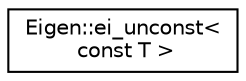 digraph "Graphical Class Hierarchy"
{
  edge [fontname="Helvetica",fontsize="10",labelfontname="Helvetica",labelfontsize="10"];
  node [fontname="Helvetica",fontsize="10",shape=record];
  rankdir="LR";
  Node1 [label="Eigen::ei_unconst\<\l const T \>",height=0.2,width=0.4,color="black", fillcolor="white", style="filled",URL="$struct_eigen_1_1ei__unconst_3_01const_01_t_01_4.html"];
}
